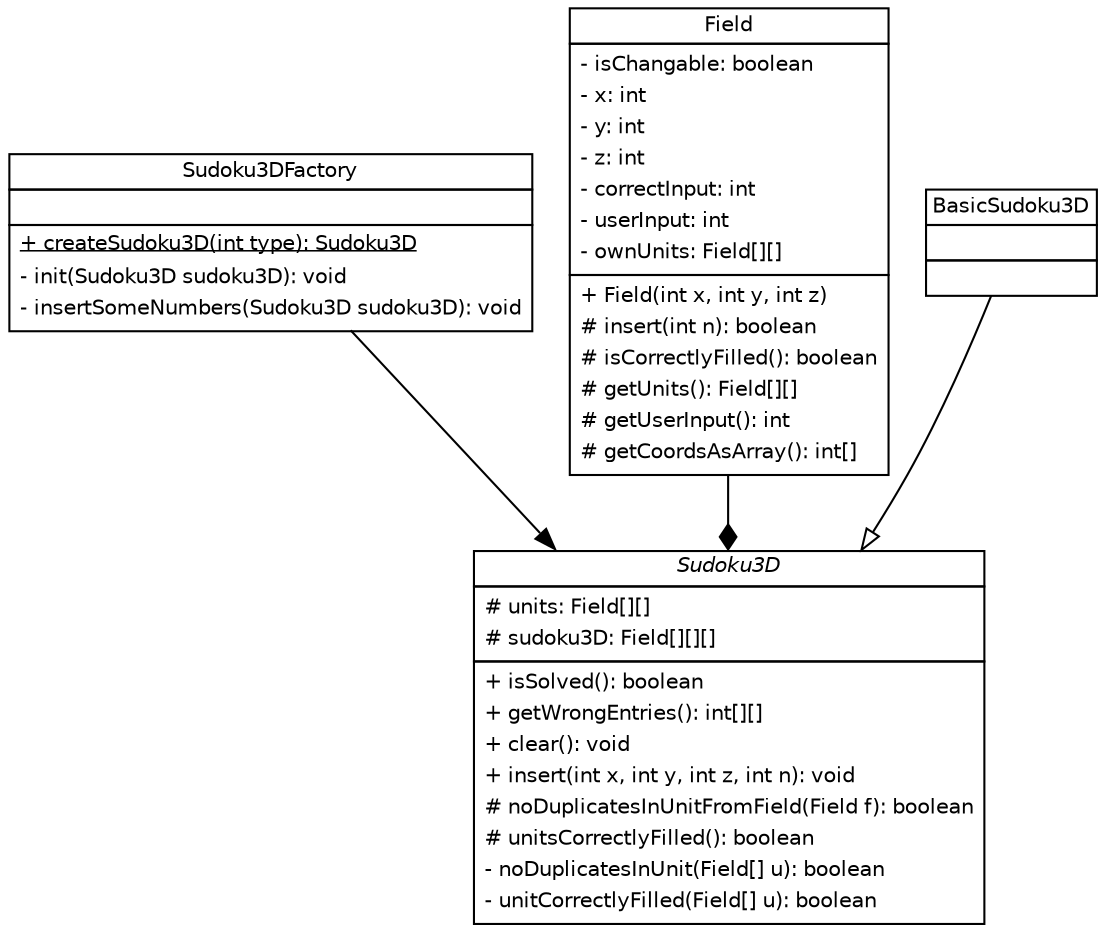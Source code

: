 digraph G {
    fontname = "Bitstream Vera Sans"
    fontsize = 8

    node [
        fontname = "Bitstream Vera Sans"
        fontsize = 10
        shape = none width=0 height=0 margin=0
    ]

    edge [
        fontname = "Bitstream Vera Sans"
        fontsize = 10
    ]

    subgraph packagemodel{

        sudoku3dfactory [
            label =
            <<table border="0" cellspacing="0" cellborder="1">
                <tr>
                    <td>Sudoku3DFactory</td>
                </tr>
                <tr>
                    <td>
                    </td>
                </tr>
                <tr>
                    <td>
                        <table border="0" cellspacing="0" cellborder="0">
                            <tr><td align="left"><u>+ createSudoku3D(int type): Sudoku3D</u></td></tr>
                            <tr><td align="left">- init(Sudoku3D sudoku3D): void</td></tr>
                            <tr><td align="left">- insertSomeNumbers(Sudoku3D sudoku3D): void</td></tr>
                        </table>
                    </td>
                </tr>
            </table>>
        ]

        sudoku3d [
            label =
            <<table border="0" cellspacing="0" cellborder="1">
                <tr>
                    <td><i>Sudoku3D</i></td>
                </tr>
                <tr>
                    <td>
                        <table border="0" cellspacing="0" cellborder="0">
                            <tr><td align="left"># units: Field[][]</td></tr>
                            <tr><td align="left"># sudoku3D: Field[][][]</td></tr>
                        </table>
                    </td>
                </tr>
                <tr>
                    <td>
                        <table border="0" cellspacing="0" cellborder="0">
                            <tr><td align="left">+ isSolved(): boolean</td></tr>
                            <tr><td align="left">+ getWrongEntries(): int[][]</td></tr>
                            <tr><td align="left">+ clear(): void</td></tr>
                            <tr><td align="left">+ insert(int x, int y, int z, int n): void</td></tr>
                            <tr><td align="left"># noDuplicatesInUnitFromField(Field f): boolean</td></tr>
                            <tr><td align="left"># unitsCorrectlyFilled(): boolean</td></tr>
                            <tr><td align="left">- noDuplicatesInUnit(Field[] u): boolean</td></tr>
                            <tr><td align="left">- unitCorrectlyFilled(Field[] u): boolean</td></tr>
                        </table>
                    </td>
                </tr>
            </table>>
        ]

        field [
            label =
            <<table border="0" cellspacing="0" cellborder="1">
                <tr>
                    <td>Field</td>
                </tr>
                <tr>
                    <td>
                        <table border="0" cellspacing="0" cellborder="0">
                            <tr><td align="left">- isChangable: boolean</td></tr>
                            <tr><td align="left">- x: int</td></tr>
                            <tr><td align="left">- y: int</td></tr>
                            <tr><td align="left">- z: int</td></tr>
                            <tr><td align="left">- correctInput: int</td></tr>
                            <tr><td align="left">- userInput: int</td></tr>
                            <tr><td align="left">- ownUnits: Field[][]</td></tr>
                        </table>
                    </td>
                </tr>
                <tr>
                    <td>
                        <table border="0" cellspacing="0" cellborder="0">
                            <tr><td align="left">+ Field(int x, int y, int z)</td></tr>
                            <tr><td align="left"># insert(int n): boolean</td></tr>
                            <tr><td align="left"># isCorrectlyFilled(): boolean</td></tr>
                            <tr><td align="left"># getUnits(): Field[][]</td></tr>
                            <tr><td align="left"># getUserInput(): int</td></tr>
                            <tr><td align="left"># getCoordsAsArray(): int[]</td></tr>
                        </table>
                    </td>
                </tr>
            </table>>
        ]

        basicsudoku3d [
            label =
            <<table border="0" cellspacing="0" cellborder="1">
                <tr>
                    <td>BasicSudoku3D</td>
                </tr>
                <tr>
                    <td>
                    </td>
                </tr>
                <tr>
                    <td>
                    </td>
                </tr>
            </table>>
        ]

        sudoku3dfactory -> sudoku3d
        field -> sudoku3d [arrowhead=diamond]
        basicsudoku3d -> sudoku3d [arrowhead=onormal]
    }
}
